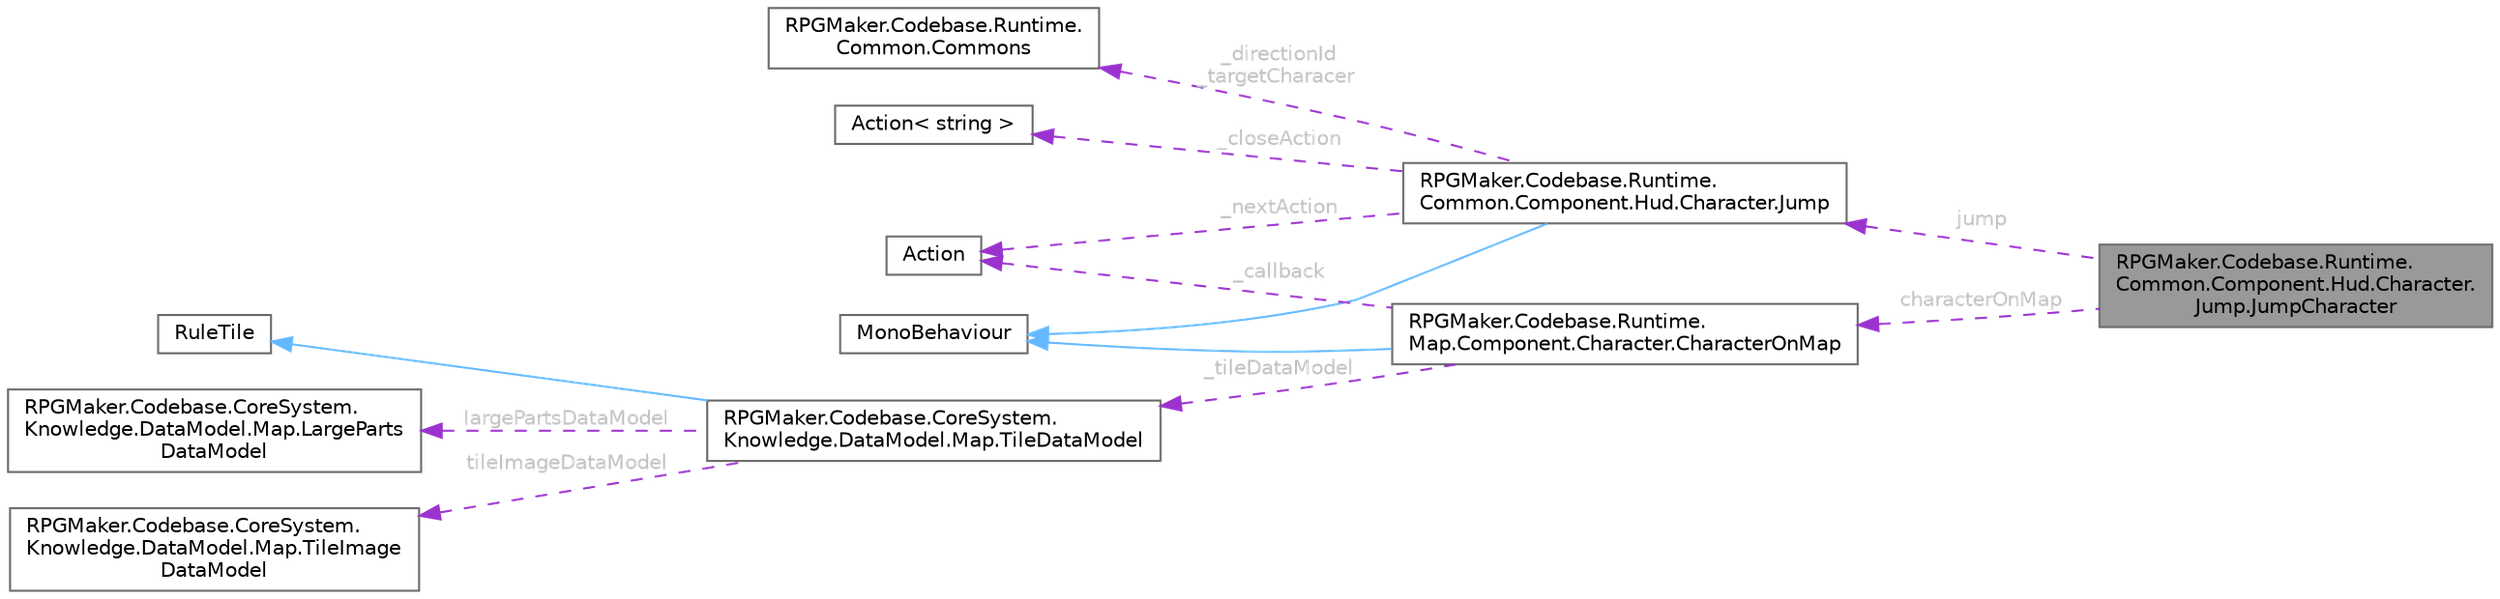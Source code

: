 digraph "RPGMaker.Codebase.Runtime.Common.Component.Hud.Character.Jump.JumpCharacter"
{
 // LATEX_PDF_SIZE
  bgcolor="transparent";
  edge [fontname=Helvetica,fontsize=10,labelfontname=Helvetica,labelfontsize=10];
  node [fontname=Helvetica,fontsize=10,shape=box,height=0.2,width=0.4];
  rankdir="LR";
  Node1 [id="Node000001",label="RPGMaker.Codebase.Runtime.\lCommon.Component.Hud.Character.\lJump.JumpCharacter",height=0.2,width=0.4,color="gray40", fillcolor="grey60", style="filled", fontcolor="black",tooltip="😁 ジャンプ・キャラクター"];
  Node2 -> Node1 [id="edge1_Node000001_Node000002",dir="back",color="darkorchid3",style="dashed",tooltip=" ",label=" jump",fontcolor="grey" ];
  Node2 [id="Node000002",label="RPGMaker.Codebase.Runtime.\lCommon.Component.Hud.Character.Jump",height=0.2,width=0.4,color="gray40", fillcolor="white", style="filled",URL="$d4/d41/class_r_p_g_maker_1_1_codebase_1_1_runtime_1_1_common_1_1_component_1_1_hud_1_1_character_1_1_jump.html",tooltip="😁 イベントコマンド『ジャンプ』用コンポーネント。"];
  Node3 -> Node2 [id="edge2_Node000002_Node000003",dir="back",color="steelblue1",style="solid",tooltip=" "];
  Node3 [id="Node000003",label="MonoBehaviour",height=0.2,width=0.4,color="gray40", fillcolor="white", style="filled",tooltip=" "];
  Node4 -> Node2 [id="edge3_Node000002_Node000004",dir="back",color="darkorchid3",style="dashed",tooltip=" ",label=" _directionId\n_targetCharacer",fontcolor="grey" ];
  Node4 [id="Node000004",label="RPGMaker.Codebase.Runtime.\lCommon.Commons",height=0.2,width=0.4,color="gray40", fillcolor="white", style="filled",URL="$d8/d0e/class_r_p_g_maker_1_1_codebase_1_1_runtime_1_1_common_1_1_commons.html",tooltip="😁 Runtime, Editorのプレビュー, EditorのUIで共用するもの。"];
  Node5 -> Node2 [id="edge4_Node000002_Node000005",dir="back",color="darkorchid3",style="dashed",tooltip=" ",label=" _nextAction",fontcolor="grey" ];
  Node5 [id="Node000005",label="Action",height=0.2,width=0.4,color="gray40", fillcolor="white", style="filled",tooltip=" "];
  Node6 -> Node2 [id="edge5_Node000002_Node000006",dir="back",color="darkorchid3",style="dashed",tooltip=" ",label=" _closeAction",fontcolor="grey" ];
  Node6 [id="Node000006",label="Action\< string \>",height=0.2,width=0.4,color="gray40", fillcolor="white", style="filled",tooltip=" "];
  Node7 -> Node1 [id="edge6_Node000001_Node000007",dir="back",color="darkorchid3",style="dashed",tooltip=" ",label=" characterOnMap",fontcolor="grey" ];
  Node7 [id="Node000007",label="RPGMaker.Codebase.Runtime.\lMap.Component.Character.CharacterOnMap",height=0.2,width=0.4,color="gray40", fillcolor="white", style="filled",URL="$d0/dad/class_r_p_g_maker_1_1_codebase_1_1_runtime_1_1_map_1_1_component_1_1_character_1_1_character_on_map.html",tooltip="😁 マップ上のキャラクター"];
  Node3 -> Node7 [id="edge7_Node000007_Node000003",dir="back",color="steelblue1",style="solid",tooltip=" "];
  Node5 -> Node7 [id="edge8_Node000007_Node000005",dir="back",color="darkorchid3",style="dashed",tooltip=" ",label=" _callback",fontcolor="grey" ];
  Node8 -> Node7 [id="edge9_Node000007_Node000008",dir="back",color="darkorchid3",style="dashed",tooltip=" ",label=" _tileDataModel",fontcolor="grey" ];
  Node8 [id="Node000008",label="RPGMaker.Codebase.CoreSystem.\lKnowledge.DataModel.Map.TileDataModel",height=0.2,width=0.4,color="gray40", fillcolor="white", style="filled",URL="$d8/d26/class_r_p_g_maker_1_1_codebase_1_1_core_system_1_1_knowledge_1_1_data_model_1_1_map_1_1_tile_data_model.html",tooltip="😁 タイル・データ・モデル"];
  Node9 -> Node8 [id="edge10_Node000008_Node000009",dir="back",color="steelblue1",style="solid",tooltip=" "];
  Node9 [id="Node000009",label="RuleTile",height=0.2,width=0.4,color="gray40", fillcolor="white", style="filled",tooltip=" "];
  Node10 -> Node8 [id="edge11_Node000008_Node000010",dir="back",color="darkorchid3",style="dashed",tooltip=" ",label=" largePartsDataModel",fontcolor="grey" ];
  Node10 [id="Node000010",label="RPGMaker.Codebase.CoreSystem.\lKnowledge.DataModel.Map.LargeParts\lDataModel",height=0.2,width=0.4,color="gray40", fillcolor="white", style="filled",URL="$d2/d0f/class_r_p_g_maker_1_1_codebase_1_1_core_system_1_1_knowledge_1_1_data_model_1_1_map_1_1_large_parts_data_model.html",tooltip="😁 大パーツ・データ・モデル"];
  Node11 -> Node8 [id="edge12_Node000008_Node000011",dir="back",color="darkorchid3",style="dashed",tooltip=" ",label=" tileImageDataModel",fontcolor="grey" ];
  Node11 [id="Node000011",label="RPGMaker.Codebase.CoreSystem.\lKnowledge.DataModel.Map.TileImage\lDataModel",height=0.2,width=0.4,color="gray40", fillcolor="white", style="filled",URL="$d2/d8c/class_r_p_g_maker_1_1_codebase_1_1_core_system_1_1_knowledge_1_1_data_model_1_1_map_1_1_tile_image_data_model.html",tooltip="😁 タイル・イメージ・データ・モデル"];
}
